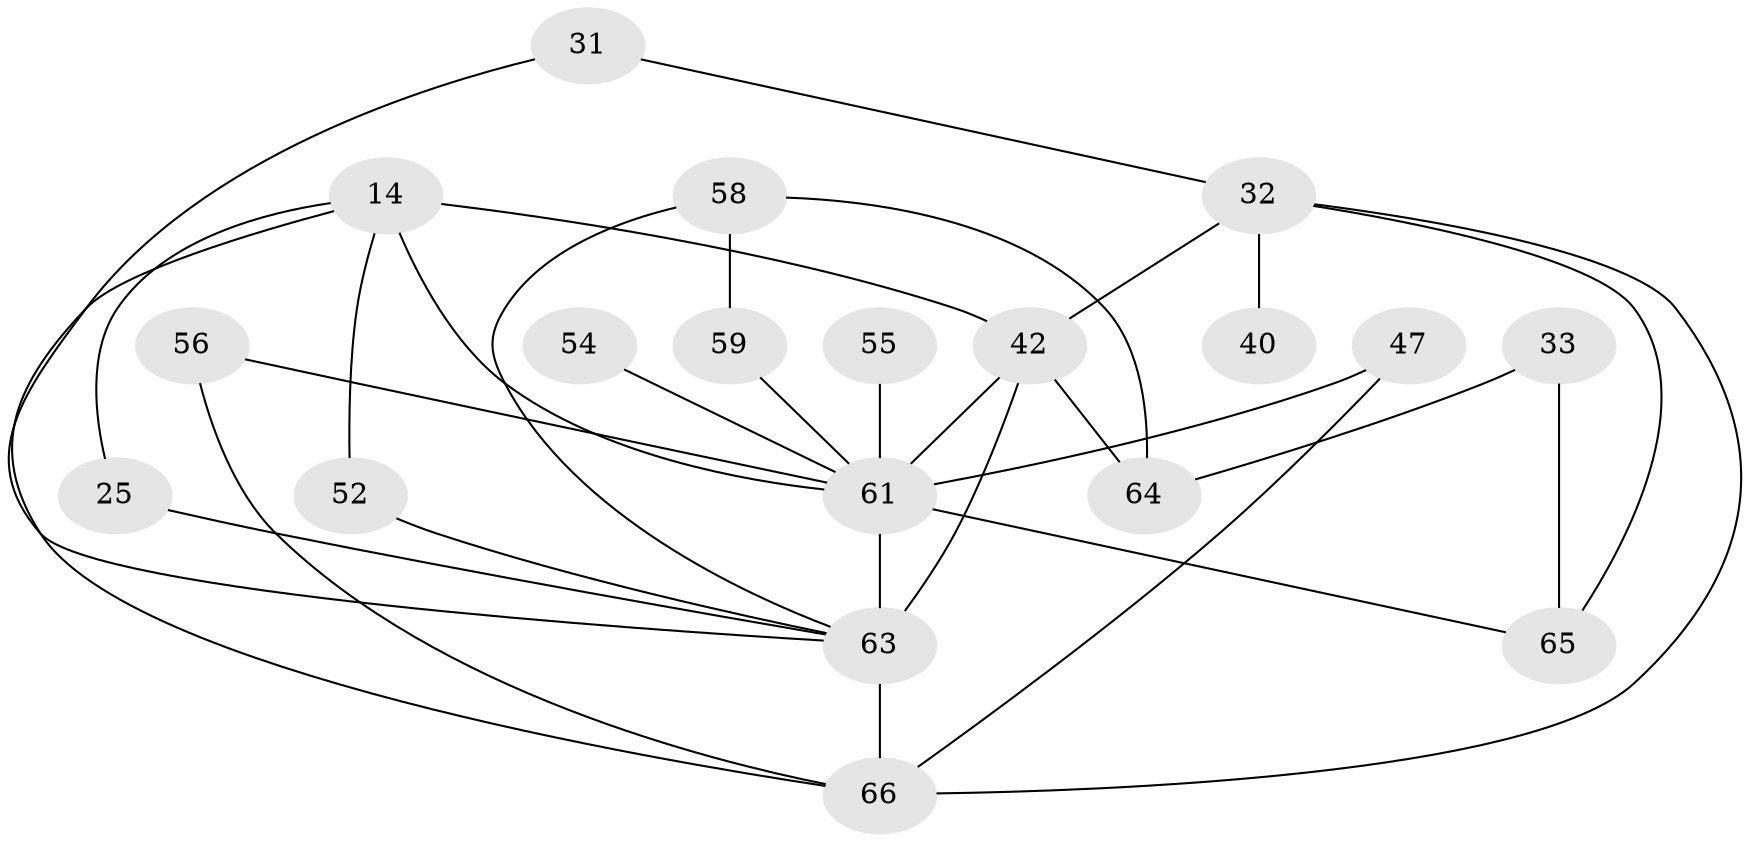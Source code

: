 // original degree distribution, {6: 0.030303030303030304, 5: 0.09090909090909091, 4: 0.15151515151515152, 2: 0.3939393939393939, 3: 0.19696969696969696, 7: 0.015151515151515152, 1: 0.12121212121212122}
// Generated by graph-tools (version 1.1) at 2025/45/03/04/25 21:45:32]
// undirected, 19 vertices, 31 edges
graph export_dot {
graph [start="1"]
  node [color=gray90,style=filled];
  14;
  25;
  31;
  32 [super="+16+4+21+30"];
  33;
  40;
  42 [super="+3+2"];
  47;
  52;
  54 [super="+51"];
  55;
  56 [super="+50+53"];
  58 [super="+10+13+57"];
  59;
  61 [super="+41+60"];
  63 [super="+37+62+43"];
  64 [super="+22"];
  65 [super="+46"];
  66 [super="+28+23"];
  14 -- 25;
  14 -- 66;
  14 -- 52;
  14 -- 42 [weight=3];
  14 -- 61;
  25 -- 63;
  31 -- 32;
  31 -- 63;
  32 -- 65 [weight=2];
  32 -- 42 [weight=2];
  32 -- 40;
  32 -- 66;
  33 -- 65;
  33 -- 64;
  42 -- 63 [weight=5];
  42 -- 61;
  42 -- 64;
  47 -- 66;
  47 -- 61;
  52 -- 63;
  54 -- 61;
  55 -- 61;
  56 -- 66;
  56 -- 61;
  58 -- 59;
  58 -- 63 [weight=2];
  58 -- 64 [weight=2];
  59 -- 61;
  61 -- 63 [weight=4];
  61 -- 65 [weight=2];
  63 -- 66 [weight=3];
}
